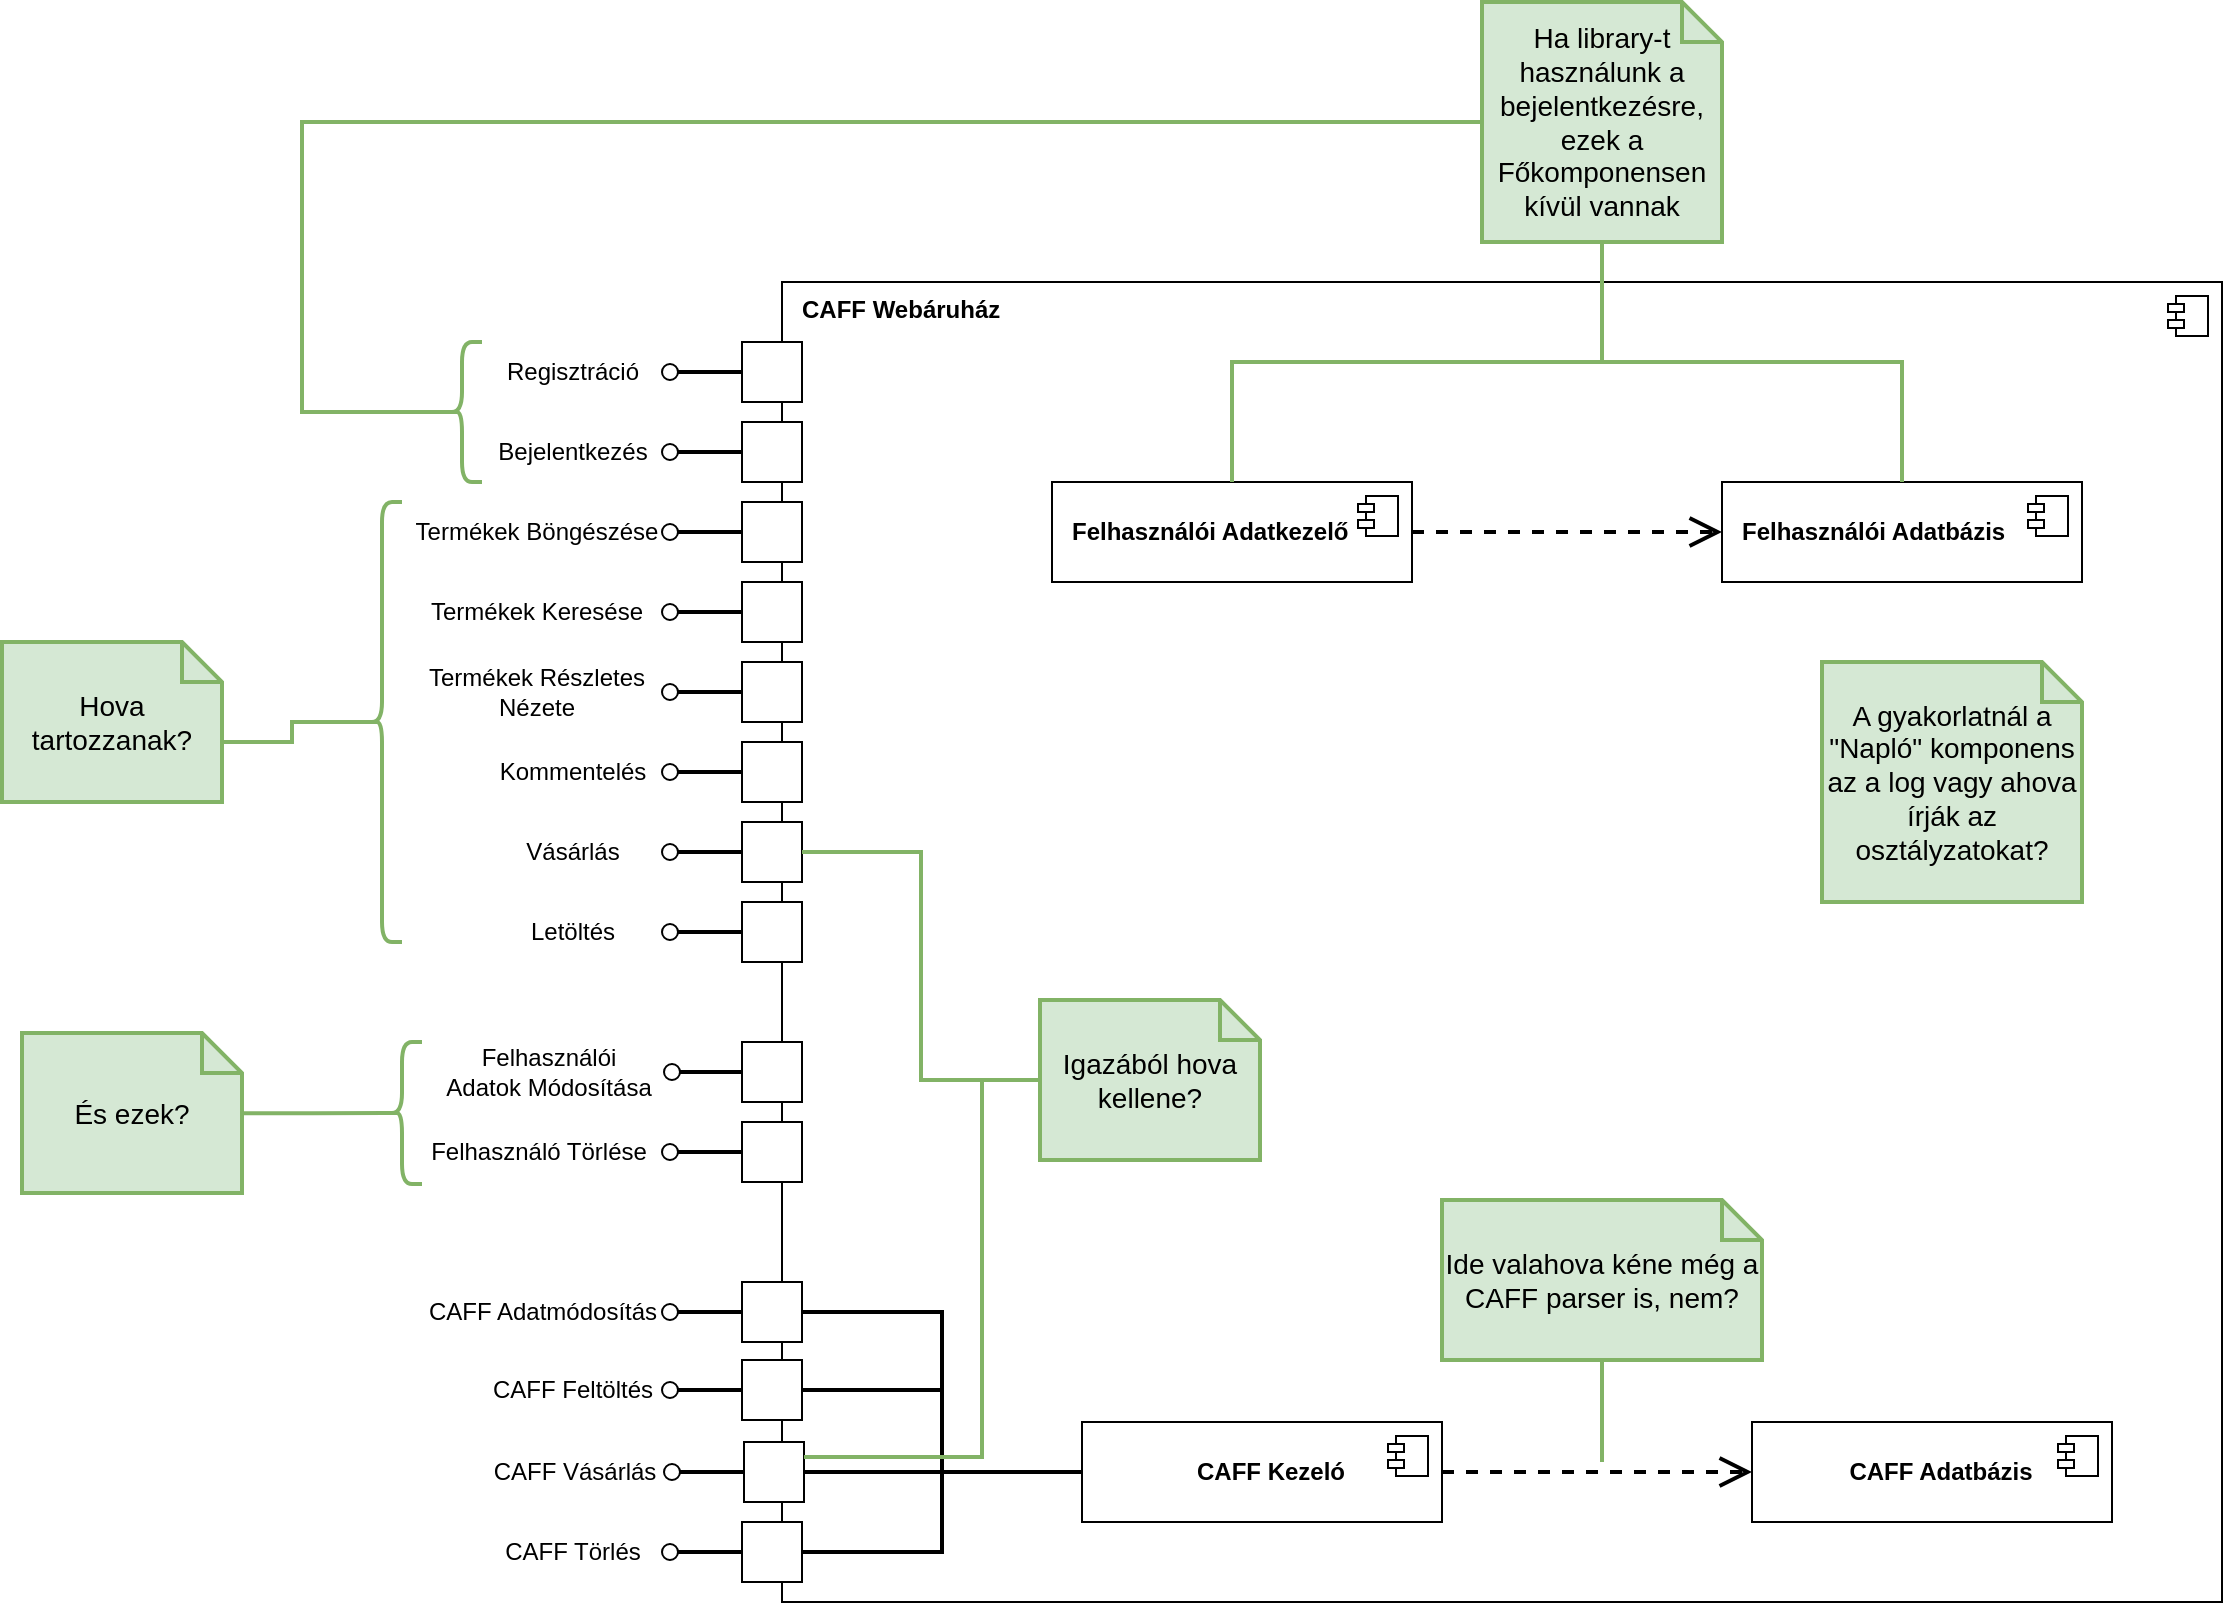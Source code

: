 <mxfile version="20.3.0" type="device"><diagram id="5VOS7t8CmsiDFSBOc-K-" name="Main"><mxGraphModel dx="767" dy="1065" grid="1" gridSize="10" guides="1" tooltips="1" connect="1" arrows="1" fold="1" page="1" pageScale="1" pageWidth="1169" pageHeight="827" math="0" shadow="0"><root><mxCell id="0"/><mxCell id="1" parent="0"/><mxCell id="xHRZ7sTT1Cv9d5YxDAz9-11" value="&lt;b&gt;CAFF Webáruház&lt;/b&gt;" style="html=1;dropTarget=0;align=left;verticalAlign=top;spacingLeft=8;" vertex="1" parent="1"><mxGeometry x="400" y="150" width="720" height="660" as="geometry"/></mxCell><mxCell id="xHRZ7sTT1Cv9d5YxDAz9-12" value="" style="shape=module;jettyWidth=8;jettyHeight=4;" vertex="1" parent="xHRZ7sTT1Cv9d5YxDAz9-11"><mxGeometry x="1" width="20" height="20" relative="1" as="geometry"><mxPoint x="-27" y="7" as="offset"/></mxGeometry></mxCell><mxCell id="xHRZ7sTT1Cv9d5YxDAz9-13" value="&lt;b&gt;Felhasználói Adatkezelő&lt;/b&gt;" style="html=1;dropTarget=0;align=left;verticalAlign=middle;spacingLeft=8;" vertex="1" parent="1"><mxGeometry x="535" y="250" width="180" height="50" as="geometry"/></mxCell><mxCell id="xHRZ7sTT1Cv9d5YxDAz9-14" value="" style="shape=module;jettyWidth=8;jettyHeight=4;" vertex="1" parent="xHRZ7sTT1Cv9d5YxDAz9-13"><mxGeometry x="1" width="20" height="20" relative="1" as="geometry"><mxPoint x="-27" y="7" as="offset"/></mxGeometry></mxCell><mxCell id="xHRZ7sTT1Cv9d5YxDAz9-17" value="&lt;b&gt;CAFF Kezeló&lt;/b&gt;" style="html=1;dropTarget=0;align=center;verticalAlign=middle;spacingLeft=8;" vertex="1" parent="1"><mxGeometry x="550" y="720" width="180" height="50" as="geometry"/></mxCell><mxCell id="xHRZ7sTT1Cv9d5YxDAz9-18" value="" style="shape=module;jettyWidth=8;jettyHeight=4;" vertex="1" parent="xHRZ7sTT1Cv9d5YxDAz9-17"><mxGeometry x="1" width="20" height="20" relative="1" as="geometry"><mxPoint x="-27" y="7" as="offset"/></mxGeometry></mxCell><mxCell id="xHRZ7sTT1Cv9d5YxDAz9-19" value="&lt;b&gt;Felhasználói Adatbázis&lt;br&gt;&lt;/b&gt;" style="html=1;dropTarget=0;align=left;verticalAlign=middle;spacingLeft=8;" vertex="1" parent="1"><mxGeometry x="870" y="250" width="180" height="50" as="geometry"/></mxCell><mxCell id="xHRZ7sTT1Cv9d5YxDAz9-20" value="" style="shape=module;jettyWidth=8;jettyHeight=4;" vertex="1" parent="xHRZ7sTT1Cv9d5YxDAz9-19"><mxGeometry x="1" width="20" height="20" relative="1" as="geometry"><mxPoint x="-27" y="7" as="offset"/></mxGeometry></mxCell><mxCell id="xHRZ7sTT1Cv9d5YxDAz9-22" value="Ha library-t használunk a bejelentkezésre, ezek a Főkomponensen kívül vannak" style="shape=note;strokeWidth=2;fontSize=14;size=20;whiteSpace=wrap;html=1;fillColor=#d5e8d4;strokeColor=#82b366;gradientColor=none;" vertex="1" parent="1"><mxGeometry x="750" y="10" width="120" height="120" as="geometry"/></mxCell><mxCell id="xHRZ7sTT1Cv9d5YxDAz9-23" value="&lt;b&gt;CAFF Adatbázis&lt;/b&gt;" style="html=1;dropTarget=0;align=center;verticalAlign=middle;spacingLeft=8;" vertex="1" parent="1"><mxGeometry x="885" y="720" width="180" height="50" as="geometry"/></mxCell><mxCell id="xHRZ7sTT1Cv9d5YxDAz9-24" value="" style="shape=module;jettyWidth=8;jettyHeight=4;" vertex="1" parent="xHRZ7sTT1Cv9d5YxDAz9-23"><mxGeometry x="1" width="20" height="20" relative="1" as="geometry"><mxPoint x="-27" y="7" as="offset"/></mxGeometry></mxCell><mxCell id="xHRZ7sTT1Cv9d5YxDAz9-25" value="" style="endArrow=none;endFill=0;html=1;rounded=0;edgeStyle=orthogonalEdgeStyle;strokeWidth=2;fillColor=#d5e8d4;strokeColor=#82b366;exitX=0.5;exitY=1;exitDx=0;exitDy=0;exitPerimeter=0;entryX=0.5;entryY=0;entryDx=0;entryDy=0;" edge="1" parent="1" source="xHRZ7sTT1Cv9d5YxDAz9-22" target="xHRZ7sTT1Cv9d5YxDAz9-13"><mxGeometry width="160" relative="1" as="geometry"><mxPoint x="870" y="69.41" as="sourcePoint"/><mxPoint x="1030" y="69.41" as="targetPoint"/></mxGeometry></mxCell><mxCell id="xHRZ7sTT1Cv9d5YxDAz9-26" value="" style="endArrow=none;endFill=0;html=1;rounded=0;edgeStyle=orthogonalEdgeStyle;strokeWidth=2;fillColor=#d5e8d4;strokeColor=#82b366;exitX=0.5;exitY=1;exitDx=0;exitDy=0;exitPerimeter=0;entryX=0.5;entryY=0;entryDx=0;entryDy=0;" edge="1" parent="1" source="xHRZ7sTT1Cv9d5YxDAz9-22" target="xHRZ7sTT1Cv9d5YxDAz9-19"><mxGeometry width="160" relative="1" as="geometry"><mxPoint x="760" y="80" as="sourcePoint"/><mxPoint x="920" y="80" as="targetPoint"/></mxGeometry></mxCell><mxCell id="xHRZ7sTT1Cv9d5YxDAz9-27" value="" style="endArrow=open;endFill=1;endSize=12;html=1;rounded=0;dashed=1;edgeStyle=orthogonalEdgeStyle;strokeWidth=2;exitX=1;exitY=0.5;exitDx=0;exitDy=0;entryX=0;entryY=0.5;entryDx=0;entryDy=0;" edge="1" parent="1" source="xHRZ7sTT1Cv9d5YxDAz9-13" target="xHRZ7sTT1Cv9d5YxDAz9-19"><mxGeometry width="160" relative="1" as="geometry"><mxPoint x="760" y="200" as="sourcePoint"/><mxPoint x="920" y="200" as="targetPoint"/></mxGeometry></mxCell><mxCell id="xHRZ7sTT1Cv9d5YxDAz9-28" value="" style="endArrow=open;endFill=1;endSize=12;html=1;rounded=0;dashed=1;edgeStyle=orthogonalEdgeStyle;strokeWidth=2;exitX=1;exitY=0.5;exitDx=0;exitDy=0;entryX=0;entryY=0.5;entryDx=0;entryDy=0;" edge="1" parent="1" source="xHRZ7sTT1Cv9d5YxDAz9-17" target="xHRZ7sTT1Cv9d5YxDAz9-23"><mxGeometry width="160" relative="1" as="geometry"><mxPoint x="715" y="690" as="sourcePoint"/><mxPoint x="875" y="690" as="targetPoint"/></mxGeometry></mxCell><mxCell id="xHRZ7sTT1Cv9d5YxDAz9-31" value="A gyakorlatnál a &quot;Napló&quot; komponens az a log vagy ahova írják az osztályzatokat?" style="shape=note;strokeWidth=2;fontSize=14;size=20;whiteSpace=wrap;html=1;fillColor=#d5e8d4;strokeColor=#82b366;gradientColor=none;" vertex="1" parent="1"><mxGeometry x="920" y="340" width="130" height="120" as="geometry"/></mxCell><mxCell id="xHRZ7sTT1Cv9d5YxDAz9-32" value="Ide valahova kéne még a CAFF parser is, nem?" style="shape=note;strokeWidth=2;fontSize=14;size=20;whiteSpace=wrap;html=1;fillColor=#d5e8d4;strokeColor=#82b366;gradientColor=none;" vertex="1" parent="1"><mxGeometry x="730" y="609" width="160" height="80" as="geometry"/></mxCell><mxCell id="xHRZ7sTT1Cv9d5YxDAz9-35" value="" style="endArrow=none;endFill=0;html=1;rounded=0;edgeStyle=orthogonalEdgeStyle;strokeWidth=2;fillColor=#d5e8d4;strokeColor=#82b366;exitX=0.5;exitY=1;exitDx=0;exitDy=0;exitPerimeter=0;" edge="1" parent="1"><mxGeometry width="160" relative="1" as="geometry"><mxPoint x="810.0" y="690" as="sourcePoint"/><mxPoint x="810" y="740" as="targetPoint"/></mxGeometry></mxCell><mxCell id="xHRZ7sTT1Cv9d5YxDAz9-39" value="CAFF Feltöltés" style="html=1;rounded=0;rotation=90;gradientColor=none;horizontal=0;verticalAlign=middle;spacingLeft=-200;" vertex="1" parent="1"><mxGeometry x="380" y="689" width="30" height="30" as="geometry"/></mxCell><mxCell id="xHRZ7sTT1Cv9d5YxDAz9-40" value="" style="endArrow=none;html=1;rounded=0;align=center;verticalAlign=top;endFill=0;labelBackgroundColor=none;endSize=2;strokeWidth=2;" edge="1" source="xHRZ7sTT1Cv9d5YxDAz9-39" target="xHRZ7sTT1Cv9d5YxDAz9-41" parent="1"><mxGeometry relative="1" as="geometry"/></mxCell><mxCell id="xHRZ7sTT1Cv9d5YxDAz9-41" value="" style="ellipse;html=1;fontSize=11;align=center;fillColor=none;points=[];aspect=fixed;resizable=0;verticalAlign=bottom;labelPosition=center;verticalLabelPosition=top;flipH=1;" vertex="1" parent="1"><mxGeometry x="340" y="700" width="8" height="8" as="geometry"/></mxCell><mxCell id="xHRZ7sTT1Cv9d5YxDAz9-42" value="CAFF Vásárlás" style="html=1;rounded=0;rotation=90;gradientColor=none;horizontal=0;verticalAlign=middle;spacingLeft=-200;" vertex="1" parent="1"><mxGeometry x="381" y="730" width="30" height="30" as="geometry"/></mxCell><mxCell id="xHRZ7sTT1Cv9d5YxDAz9-43" value="" style="endArrow=none;html=1;rounded=0;align=center;verticalAlign=top;endFill=0;labelBackgroundColor=none;endSize=2;strokeWidth=2;" edge="1" source="xHRZ7sTT1Cv9d5YxDAz9-42" target="xHRZ7sTT1Cv9d5YxDAz9-44" parent="1"><mxGeometry relative="1" as="geometry"/></mxCell><mxCell id="xHRZ7sTT1Cv9d5YxDAz9-44" value="" style="ellipse;html=1;fontSize=11;align=center;fillColor=none;points=[];aspect=fixed;resizable=0;verticalAlign=bottom;labelPosition=center;verticalLabelPosition=top;flipH=1;" vertex="1" parent="1"><mxGeometry x="341" y="741" width="8" height="8" as="geometry"/></mxCell><mxCell id="xHRZ7sTT1Cv9d5YxDAz9-45" value="CAFF Törlés" style="html=1;rounded=0;rotation=90;gradientColor=none;horizontal=0;verticalAlign=middle;spacingLeft=-200;" vertex="1" parent="1"><mxGeometry x="380" y="770" width="30" height="30" as="geometry"/></mxCell><mxCell id="xHRZ7sTT1Cv9d5YxDAz9-46" value="" style="endArrow=none;html=1;rounded=0;align=center;verticalAlign=top;endFill=0;labelBackgroundColor=none;endSize=2;strokeWidth=2;" edge="1" source="xHRZ7sTT1Cv9d5YxDAz9-45" target="xHRZ7sTT1Cv9d5YxDAz9-47" parent="1"><mxGeometry relative="1" as="geometry"/></mxCell><mxCell id="xHRZ7sTT1Cv9d5YxDAz9-47" value="" style="ellipse;html=1;fontSize=11;align=center;fillColor=none;points=[];aspect=fixed;resizable=0;verticalAlign=bottom;labelPosition=center;verticalLabelPosition=top;flipH=1;" vertex="1" parent="1"><mxGeometry x="340" y="781" width="8" height="8" as="geometry"/></mxCell><mxCell id="xHRZ7sTT1Cv9d5YxDAz9-48" value="" style="endArrow=none;endFill=0;html=1;rounded=0;edgeStyle=orthogonalEdgeStyle;strokeWidth=2;entryX=0;entryY=0.5;entryDx=0;entryDy=0;exitX=0.5;exitY=0;exitDx=0;exitDy=0;" edge="1" parent="1" source="xHRZ7sTT1Cv9d5YxDAz9-39" target="xHRZ7sTT1Cv9d5YxDAz9-17"><mxGeometry width="160" relative="1" as="geometry"><mxPoint x="300" y="480" as="sourcePoint"/><mxPoint x="460" y="480" as="targetPoint"/></mxGeometry></mxCell><mxCell id="xHRZ7sTT1Cv9d5YxDAz9-49" value="" style="endArrow=none;endFill=0;html=1;rounded=0;edgeStyle=orthogonalEdgeStyle;strokeWidth=2;exitX=0.5;exitY=0;exitDx=0;exitDy=0;entryX=0;entryY=0.5;entryDx=0;entryDy=0;" edge="1" parent="1" source="xHRZ7sTT1Cv9d5YxDAz9-42" target="xHRZ7sTT1Cv9d5YxDAz9-17"><mxGeometry width="160" relative="1" as="geometry"><mxPoint x="420" y="695" as="sourcePoint"/><mxPoint x="480" y="860" as="targetPoint"/></mxGeometry></mxCell><mxCell id="xHRZ7sTT1Cv9d5YxDAz9-50" value="" style="endArrow=none;endFill=0;html=1;rounded=0;edgeStyle=orthogonalEdgeStyle;strokeWidth=2;entryX=0;entryY=0.5;entryDx=0;entryDy=0;exitX=0.5;exitY=0;exitDx=0;exitDy=0;" edge="1" parent="1" source="xHRZ7sTT1Cv9d5YxDAz9-45" target="xHRZ7sTT1Cv9d5YxDAz9-17"><mxGeometry width="160" relative="1" as="geometry"><mxPoint x="300" y="480" as="sourcePoint"/><mxPoint x="460" y="480" as="targetPoint"/></mxGeometry></mxCell><mxCell id="xHRZ7sTT1Cv9d5YxDAz9-57" value="Regisztráció" style="html=1;rounded=0;rotation=90;gradientColor=none;horizontal=0;verticalAlign=middle;spacingLeft=-200;" vertex="1" parent="1"><mxGeometry x="380" y="180" width="30" height="30" as="geometry"/></mxCell><mxCell id="xHRZ7sTT1Cv9d5YxDAz9-58" value="" style="endArrow=none;html=1;rounded=0;align=center;verticalAlign=top;endFill=0;labelBackgroundColor=none;endSize=2;strokeWidth=2;" edge="1" source="xHRZ7sTT1Cv9d5YxDAz9-57" target="xHRZ7sTT1Cv9d5YxDAz9-59" parent="1"><mxGeometry relative="1" as="geometry"/></mxCell><mxCell id="xHRZ7sTT1Cv9d5YxDAz9-59" value="" style="ellipse;html=1;fontSize=11;align=center;fillColor=none;points=[];aspect=fixed;resizable=0;verticalAlign=bottom;labelPosition=center;verticalLabelPosition=top;flipH=1;" vertex="1" parent="1"><mxGeometry x="340" y="191" width="8" height="8" as="geometry"/></mxCell><mxCell id="xHRZ7sTT1Cv9d5YxDAz9-61" value="Bejelentkezés" style="html=1;rounded=0;rotation=90;gradientColor=none;horizontal=0;verticalAlign=middle;spacingLeft=-200;" vertex="1" parent="1"><mxGeometry x="380" y="220" width="30" height="30" as="geometry"/></mxCell><mxCell id="xHRZ7sTT1Cv9d5YxDAz9-62" value="" style="endArrow=none;html=1;rounded=0;align=center;verticalAlign=top;endFill=0;labelBackgroundColor=none;endSize=2;strokeWidth=2;" edge="1" source="xHRZ7sTT1Cv9d5YxDAz9-61" target="xHRZ7sTT1Cv9d5YxDAz9-63" parent="1"><mxGeometry relative="1" as="geometry"/></mxCell><mxCell id="xHRZ7sTT1Cv9d5YxDAz9-63" value="" style="ellipse;html=1;fontSize=11;align=center;fillColor=none;points=[];aspect=fixed;resizable=0;verticalAlign=bottom;labelPosition=center;verticalLabelPosition=top;flipH=1;" vertex="1" parent="1"><mxGeometry x="340" y="231" width="8" height="8" as="geometry"/></mxCell><mxCell id="xHRZ7sTT1Cv9d5YxDAz9-64" value="" style="shape=curlyBracket;whiteSpace=wrap;html=1;rounded=1;fillColor=#d5e8d4;strokeColor=#82b366;strokeWidth=2;" vertex="1" parent="1"><mxGeometry x="230" y="180" width="20" height="70" as="geometry"/></mxCell><mxCell id="xHRZ7sTT1Cv9d5YxDAz9-65" value="" style="endArrow=none;endFill=0;html=1;rounded=0;edgeStyle=orthogonalEdgeStyle;strokeWidth=2;fillColor=#d5e8d4;strokeColor=#82b366;entryX=0;entryY=0.5;entryDx=0;entryDy=0;entryPerimeter=0;exitX=0.1;exitY=0.5;exitDx=0;exitDy=0;exitPerimeter=0;" edge="1" parent="1" source="xHRZ7sTT1Cv9d5YxDAz9-64" target="xHRZ7sTT1Cv9d5YxDAz9-22"><mxGeometry width="160" relative="1" as="geometry"><mxPoint x="350" y="320" as="sourcePoint"/><mxPoint x="510" y="320" as="targetPoint"/><Array as="points"><mxPoint x="160" y="215"/><mxPoint x="160" y="70"/></Array></mxGeometry></mxCell><mxCell id="xHRZ7sTT1Cv9d5YxDAz9-66" value="Termékek Böngészése" style="html=1;rounded=0;rotation=90;gradientColor=none;horizontal=0;verticalAlign=middle;spacingLeft=-237;" vertex="1" parent="1"><mxGeometry x="380" y="260" width="30" height="30" as="geometry"/></mxCell><mxCell id="xHRZ7sTT1Cv9d5YxDAz9-67" value="" style="endArrow=none;html=1;rounded=0;align=center;verticalAlign=top;endFill=0;labelBackgroundColor=none;endSize=2;strokeWidth=2;" edge="1" source="xHRZ7sTT1Cv9d5YxDAz9-66" target="xHRZ7sTT1Cv9d5YxDAz9-68" parent="1"><mxGeometry relative="1" as="geometry"/></mxCell><mxCell id="xHRZ7sTT1Cv9d5YxDAz9-68" value="" style="ellipse;html=1;fontSize=11;align=center;fillColor=none;points=[];aspect=fixed;resizable=0;verticalAlign=bottom;labelPosition=center;verticalLabelPosition=top;flipH=1;" vertex="1" parent="1"><mxGeometry x="340" y="271" width="8" height="8" as="geometry"/></mxCell><mxCell id="xHRZ7sTT1Cv9d5YxDAz9-69" value="Termékek Keresése" style="html=1;rounded=0;rotation=90;gradientColor=none;horizontal=0;verticalAlign=middle;spacingLeft=-237;" vertex="1" parent="1"><mxGeometry x="380" y="300" width="30" height="30" as="geometry"/></mxCell><mxCell id="xHRZ7sTT1Cv9d5YxDAz9-70" value="" style="endArrow=none;html=1;rounded=0;align=center;verticalAlign=top;endFill=0;labelBackgroundColor=none;endSize=2;strokeWidth=2;" edge="1" source="xHRZ7sTT1Cv9d5YxDAz9-69" target="xHRZ7sTT1Cv9d5YxDAz9-71" parent="1"><mxGeometry relative="1" as="geometry"/></mxCell><mxCell id="xHRZ7sTT1Cv9d5YxDAz9-71" value="" style="ellipse;html=1;fontSize=11;align=center;fillColor=none;points=[];aspect=fixed;resizable=0;verticalAlign=bottom;labelPosition=center;verticalLabelPosition=top;flipH=1;" vertex="1" parent="1"><mxGeometry x="340" y="311" width="8" height="8" as="geometry"/></mxCell><mxCell id="xHRZ7sTT1Cv9d5YxDAz9-72" value="Termékek Részletes&lt;br&gt;Nézete" style="html=1;rounded=0;rotation=90;gradientColor=none;horizontal=0;verticalAlign=middle;spacingLeft=-237;" vertex="1" parent="1"><mxGeometry x="380" y="340" width="30" height="30" as="geometry"/></mxCell><mxCell id="xHRZ7sTT1Cv9d5YxDAz9-73" value="" style="endArrow=none;html=1;rounded=0;align=center;verticalAlign=top;endFill=0;labelBackgroundColor=none;endSize=2;strokeWidth=2;" edge="1" source="xHRZ7sTT1Cv9d5YxDAz9-72" target="xHRZ7sTT1Cv9d5YxDAz9-74" parent="1"><mxGeometry relative="1" as="geometry"/></mxCell><mxCell id="xHRZ7sTT1Cv9d5YxDAz9-74" value="" style="ellipse;html=1;fontSize=11;align=center;fillColor=none;points=[];aspect=fixed;resizable=0;verticalAlign=bottom;labelPosition=center;verticalLabelPosition=top;flipH=1;" vertex="1" parent="1"><mxGeometry x="340" y="351" width="8" height="8" as="geometry"/></mxCell><mxCell id="xHRZ7sTT1Cv9d5YxDAz9-75" value="Kommentelés" style="html=1;rounded=0;rotation=90;gradientColor=none;horizontal=0;verticalAlign=middle;spacingLeft=-200;" vertex="1" parent="1"><mxGeometry x="380" y="380" width="30" height="30" as="geometry"/></mxCell><mxCell id="xHRZ7sTT1Cv9d5YxDAz9-76" value="" style="endArrow=none;html=1;rounded=0;align=center;verticalAlign=top;endFill=0;labelBackgroundColor=none;endSize=2;strokeWidth=2;" edge="1" source="xHRZ7sTT1Cv9d5YxDAz9-75" target="xHRZ7sTT1Cv9d5YxDAz9-77" parent="1"><mxGeometry relative="1" as="geometry"/></mxCell><mxCell id="xHRZ7sTT1Cv9d5YxDAz9-77" value="" style="ellipse;html=1;fontSize=11;align=center;fillColor=none;points=[];aspect=fixed;resizable=0;verticalAlign=bottom;labelPosition=center;verticalLabelPosition=top;flipH=1;" vertex="1" parent="1"><mxGeometry x="340" y="391" width="8" height="8" as="geometry"/></mxCell><mxCell id="xHRZ7sTT1Cv9d5YxDAz9-78" value="Vásárlás" style="html=1;rounded=0;rotation=90;gradientColor=none;horizontal=0;verticalAlign=middle;spacingLeft=-200;" vertex="1" parent="1"><mxGeometry x="380" y="420" width="30" height="30" as="geometry"/></mxCell><mxCell id="xHRZ7sTT1Cv9d5YxDAz9-79" value="" style="endArrow=none;html=1;rounded=0;align=center;verticalAlign=top;endFill=0;labelBackgroundColor=none;endSize=2;strokeWidth=2;" edge="1" parent="1" source="xHRZ7sTT1Cv9d5YxDAz9-78" target="xHRZ7sTT1Cv9d5YxDAz9-80"><mxGeometry relative="1" as="geometry"/></mxCell><mxCell id="xHRZ7sTT1Cv9d5YxDAz9-80" value="" style="ellipse;html=1;fontSize=11;align=center;fillColor=none;points=[];aspect=fixed;resizable=0;verticalAlign=bottom;labelPosition=center;verticalLabelPosition=top;flipH=1;" vertex="1" parent="1"><mxGeometry x="340" y="431" width="8" height="8" as="geometry"/></mxCell><mxCell id="xHRZ7sTT1Cv9d5YxDAz9-81" value="Letöltés" style="html=1;rounded=0;rotation=90;gradientColor=none;horizontal=0;verticalAlign=middle;spacingLeft=-200;" vertex="1" parent="1"><mxGeometry x="380" y="460" width="30" height="30" as="geometry"/></mxCell><mxCell id="xHRZ7sTT1Cv9d5YxDAz9-82" value="" style="endArrow=none;html=1;rounded=0;align=center;verticalAlign=top;endFill=0;labelBackgroundColor=none;endSize=2;strokeWidth=2;" edge="1" parent="1" source="xHRZ7sTT1Cv9d5YxDAz9-81" target="xHRZ7sTT1Cv9d5YxDAz9-83"><mxGeometry relative="1" as="geometry"/></mxCell><mxCell id="xHRZ7sTT1Cv9d5YxDAz9-83" value="" style="ellipse;html=1;fontSize=11;align=center;fillColor=none;points=[];aspect=fixed;resizable=0;verticalAlign=bottom;labelPosition=center;verticalLabelPosition=top;flipH=1;" vertex="1" parent="1"><mxGeometry x="340" y="471" width="8" height="8" as="geometry"/></mxCell><mxCell id="xHRZ7sTT1Cv9d5YxDAz9-84" value="Felhasználói&lt;br&gt;Adatok Módosítása" style="html=1;rounded=0;rotation=90;gradientColor=none;horizontal=0;verticalAlign=middle;spacingLeft=-225;" vertex="1" parent="1"><mxGeometry x="380" y="530" width="30" height="30" as="geometry"/></mxCell><mxCell id="xHRZ7sTT1Cv9d5YxDAz9-85" value="" style="endArrow=none;html=1;rounded=0;align=center;verticalAlign=top;endFill=0;labelBackgroundColor=none;endSize=2;strokeWidth=2;" edge="1" source="xHRZ7sTT1Cv9d5YxDAz9-84" target="xHRZ7sTT1Cv9d5YxDAz9-86" parent="1"><mxGeometry relative="1" as="geometry"/></mxCell><mxCell id="xHRZ7sTT1Cv9d5YxDAz9-86" value="" style="ellipse;html=1;fontSize=11;align=center;fillColor=none;points=[];aspect=fixed;resizable=0;verticalAlign=bottom;labelPosition=center;verticalLabelPosition=top;flipH=1;" vertex="1" parent="1"><mxGeometry x="341" y="541" width="8" height="8" as="geometry"/></mxCell><mxCell id="xHRZ7sTT1Cv9d5YxDAz9-87" value="Felhasználó Törlése" style="html=1;rounded=0;rotation=90;gradientColor=none;horizontal=0;verticalAlign=middle;spacingLeft=-235;" vertex="1" parent="1"><mxGeometry x="380" y="570" width="30" height="30" as="geometry"/></mxCell><mxCell id="xHRZ7sTT1Cv9d5YxDAz9-88" value="" style="endArrow=none;html=1;rounded=0;align=center;verticalAlign=top;endFill=0;labelBackgroundColor=none;endSize=2;strokeWidth=2;" edge="1" source="xHRZ7sTT1Cv9d5YxDAz9-87" target="xHRZ7sTT1Cv9d5YxDAz9-89" parent="1"><mxGeometry relative="1" as="geometry"/></mxCell><mxCell id="xHRZ7sTT1Cv9d5YxDAz9-89" value="" style="ellipse;html=1;fontSize=11;align=center;fillColor=none;points=[];aspect=fixed;resizable=0;verticalAlign=bottom;labelPosition=center;verticalLabelPosition=top;flipH=1;" vertex="1" parent="1"><mxGeometry x="340" y="581" width="8" height="8" as="geometry"/></mxCell><mxCell id="xHRZ7sTT1Cv9d5YxDAz9-91" value="CAFF Adatmódosítás" style="html=1;rounded=0;rotation=90;gradientColor=none;horizontal=0;verticalAlign=middle;spacingLeft=-230;" vertex="1" parent="1"><mxGeometry x="380" y="650" width="30" height="30" as="geometry"/></mxCell><mxCell id="xHRZ7sTT1Cv9d5YxDAz9-92" value="" style="endArrow=none;html=1;rounded=0;align=center;verticalAlign=top;endFill=0;labelBackgroundColor=none;endSize=2;strokeWidth=2;" edge="1" source="xHRZ7sTT1Cv9d5YxDAz9-91" target="xHRZ7sTT1Cv9d5YxDAz9-93" parent="1"><mxGeometry relative="1" as="geometry"/></mxCell><mxCell id="xHRZ7sTT1Cv9d5YxDAz9-93" value="" style="ellipse;html=1;fontSize=11;align=center;fillColor=none;points=[];aspect=fixed;resizable=0;verticalAlign=bottom;labelPosition=center;verticalLabelPosition=top;flipH=1;" vertex="1" parent="1"><mxGeometry x="340" y="661" width="8" height="8" as="geometry"/></mxCell><mxCell id="xHRZ7sTT1Cv9d5YxDAz9-94" value="" style="endArrow=none;endFill=0;html=1;rounded=0;edgeStyle=orthogonalEdgeStyle;strokeWidth=2;exitX=0.5;exitY=0;exitDx=0;exitDy=0;entryX=0;entryY=0.5;entryDx=0;entryDy=0;" edge="1" parent="1" source="xHRZ7sTT1Cv9d5YxDAz9-91" target="xHRZ7sTT1Cv9d5YxDAz9-17"><mxGeometry width="160" relative="1" as="geometry"><mxPoint x="400" y="370" as="sourcePoint"/><mxPoint x="560" y="370" as="targetPoint"/></mxGeometry></mxCell><mxCell id="xHRZ7sTT1Cv9d5YxDAz9-95" value="Igazából hova kellene?" style="shape=note;strokeWidth=2;fontSize=14;size=20;whiteSpace=wrap;html=1;fillColor=#d5e8d4;strokeColor=#82b366;gradientColor=none;" vertex="1" parent="1"><mxGeometry x="529" y="509" width="110.0" height="80" as="geometry"/></mxCell><mxCell id="xHRZ7sTT1Cv9d5YxDAz9-96" value="" style="endArrow=none;endFill=0;html=1;rounded=0;edgeStyle=orthogonalEdgeStyle;strokeWidth=2;fillColor=#d5e8d4;strokeColor=#82b366;exitX=0.5;exitY=0;exitDx=0;exitDy=0;entryX=0;entryY=0.5;entryDx=0;entryDy=0;entryPerimeter=0;" edge="1" parent="1" source="xHRZ7sTT1Cv9d5YxDAz9-78" target="xHRZ7sTT1Cv9d5YxDAz9-95"><mxGeometry width="160" relative="1" as="geometry"><mxPoint x="440" y="434.41" as="sourcePoint"/><mxPoint x="600" y="434.41" as="targetPoint"/></mxGeometry></mxCell><mxCell id="xHRZ7sTT1Cv9d5YxDAz9-97" value="" style="endArrow=none;endFill=0;html=1;rounded=0;edgeStyle=orthogonalEdgeStyle;strokeWidth=2;fillColor=#d5e8d4;strokeColor=#82b366;exitX=0.25;exitY=0;exitDx=0;exitDy=0;entryX=0;entryY=0.5;entryDx=0;entryDy=0;entryPerimeter=0;" edge="1" parent="1" source="xHRZ7sTT1Cv9d5YxDAz9-42" target="xHRZ7sTT1Cv9d5YxDAz9-95"><mxGeometry width="160" relative="1" as="geometry"><mxPoint x="400" y="360" as="sourcePoint"/><mxPoint x="560" y="360" as="targetPoint"/><Array as="points"><mxPoint x="500" y="737"/><mxPoint x="500" y="549"/></Array></mxGeometry></mxCell><mxCell id="xHRZ7sTT1Cv9d5YxDAz9-98" value="" style="shape=curlyBracket;whiteSpace=wrap;html=1;rounded=1;strokeWidth=2;fillColor=#d5e8d4;strokeColor=#82b366;" vertex="1" parent="1"><mxGeometry x="190" y="260" width="20" height="220" as="geometry"/></mxCell><mxCell id="xHRZ7sTT1Cv9d5YxDAz9-99" value="Hova tartozzanak?" style="shape=note;strokeWidth=2;fontSize=14;size=20;whiteSpace=wrap;html=1;fillColor=#d5e8d4;strokeColor=#82b366;gradientColor=none;" vertex="1" parent="1"><mxGeometry x="10" y="330" width="110.0" height="80" as="geometry"/></mxCell><mxCell id="xHRZ7sTT1Cv9d5YxDAz9-100" value="" style="endArrow=none;endFill=0;html=1;rounded=0;edgeStyle=orthogonalEdgeStyle;strokeWidth=2;fillColor=#d5e8d4;strokeColor=#82b366;exitX=0;exitY=0;exitDx=110.0;exitDy=50;exitPerimeter=0;entryX=0.1;entryY=0.5;entryDx=0;entryDy=0;entryPerimeter=0;" edge="1" parent="1" source="xHRZ7sTT1Cv9d5YxDAz9-99" target="xHRZ7sTT1Cv9d5YxDAz9-98"><mxGeometry width="160" relative="1" as="geometry"><mxPoint x="300" y="350" as="sourcePoint"/><mxPoint x="460" y="350" as="targetPoint"/></mxGeometry></mxCell><mxCell id="xHRZ7sTT1Cv9d5YxDAz9-101" value="" style="shape=curlyBracket;whiteSpace=wrap;html=1;rounded=1;strokeWidth=2;fillColor=#d5e8d4;strokeColor=#82b366;" vertex="1" parent="1"><mxGeometry x="200" y="530" width="20" height="71" as="geometry"/></mxCell><mxCell id="xHRZ7sTT1Cv9d5YxDAz9-102" value="És ezek?" style="shape=note;strokeWidth=2;fontSize=14;size=20;whiteSpace=wrap;html=1;fillColor=#d5e8d4;strokeColor=#82b366;gradientColor=none;" vertex="1" parent="1"><mxGeometry x="20" y="525.5" width="110.0" height="80" as="geometry"/></mxCell><mxCell id="xHRZ7sTT1Cv9d5YxDAz9-103" value="" style="endArrow=none;endFill=0;html=1;rounded=0;edgeStyle=orthogonalEdgeStyle;strokeWidth=2;fillColor=#d5e8d4;strokeColor=#82b366;exitX=1.006;exitY=0.501;exitDx=0;exitDy=0;exitPerimeter=0;entryX=0.1;entryY=0.5;entryDx=0;entryDy=0;entryPerimeter=0;" edge="1" parent="1" source="xHRZ7sTT1Cv9d5YxDAz9-102" target="xHRZ7sTT1Cv9d5YxDAz9-101"><mxGeometry width="160" relative="1" as="geometry"><mxPoint x="310" y="561" as="sourcePoint"/><mxPoint x="470" y="561" as="targetPoint"/></mxGeometry></mxCell></root></mxGraphModel></diagram></mxfile>